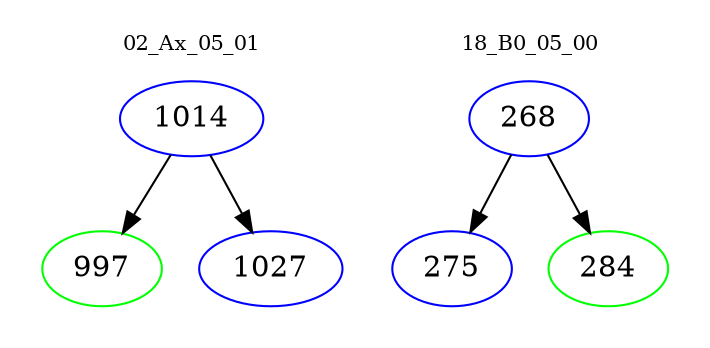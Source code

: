 digraph{
subgraph cluster_0 {
color = white
label = "02_Ax_05_01";
fontsize=10;
T0_1014 [label="1014", color="blue"]
T0_1014 -> T0_997 [color="black"]
T0_997 [label="997", color="green"]
T0_1014 -> T0_1027 [color="black"]
T0_1027 [label="1027", color="blue"]
}
subgraph cluster_1 {
color = white
label = "18_B0_05_00";
fontsize=10;
T1_268 [label="268", color="blue"]
T1_268 -> T1_275 [color="black"]
T1_275 [label="275", color="blue"]
T1_268 -> T1_284 [color="black"]
T1_284 [label="284", color="green"]
}
}

